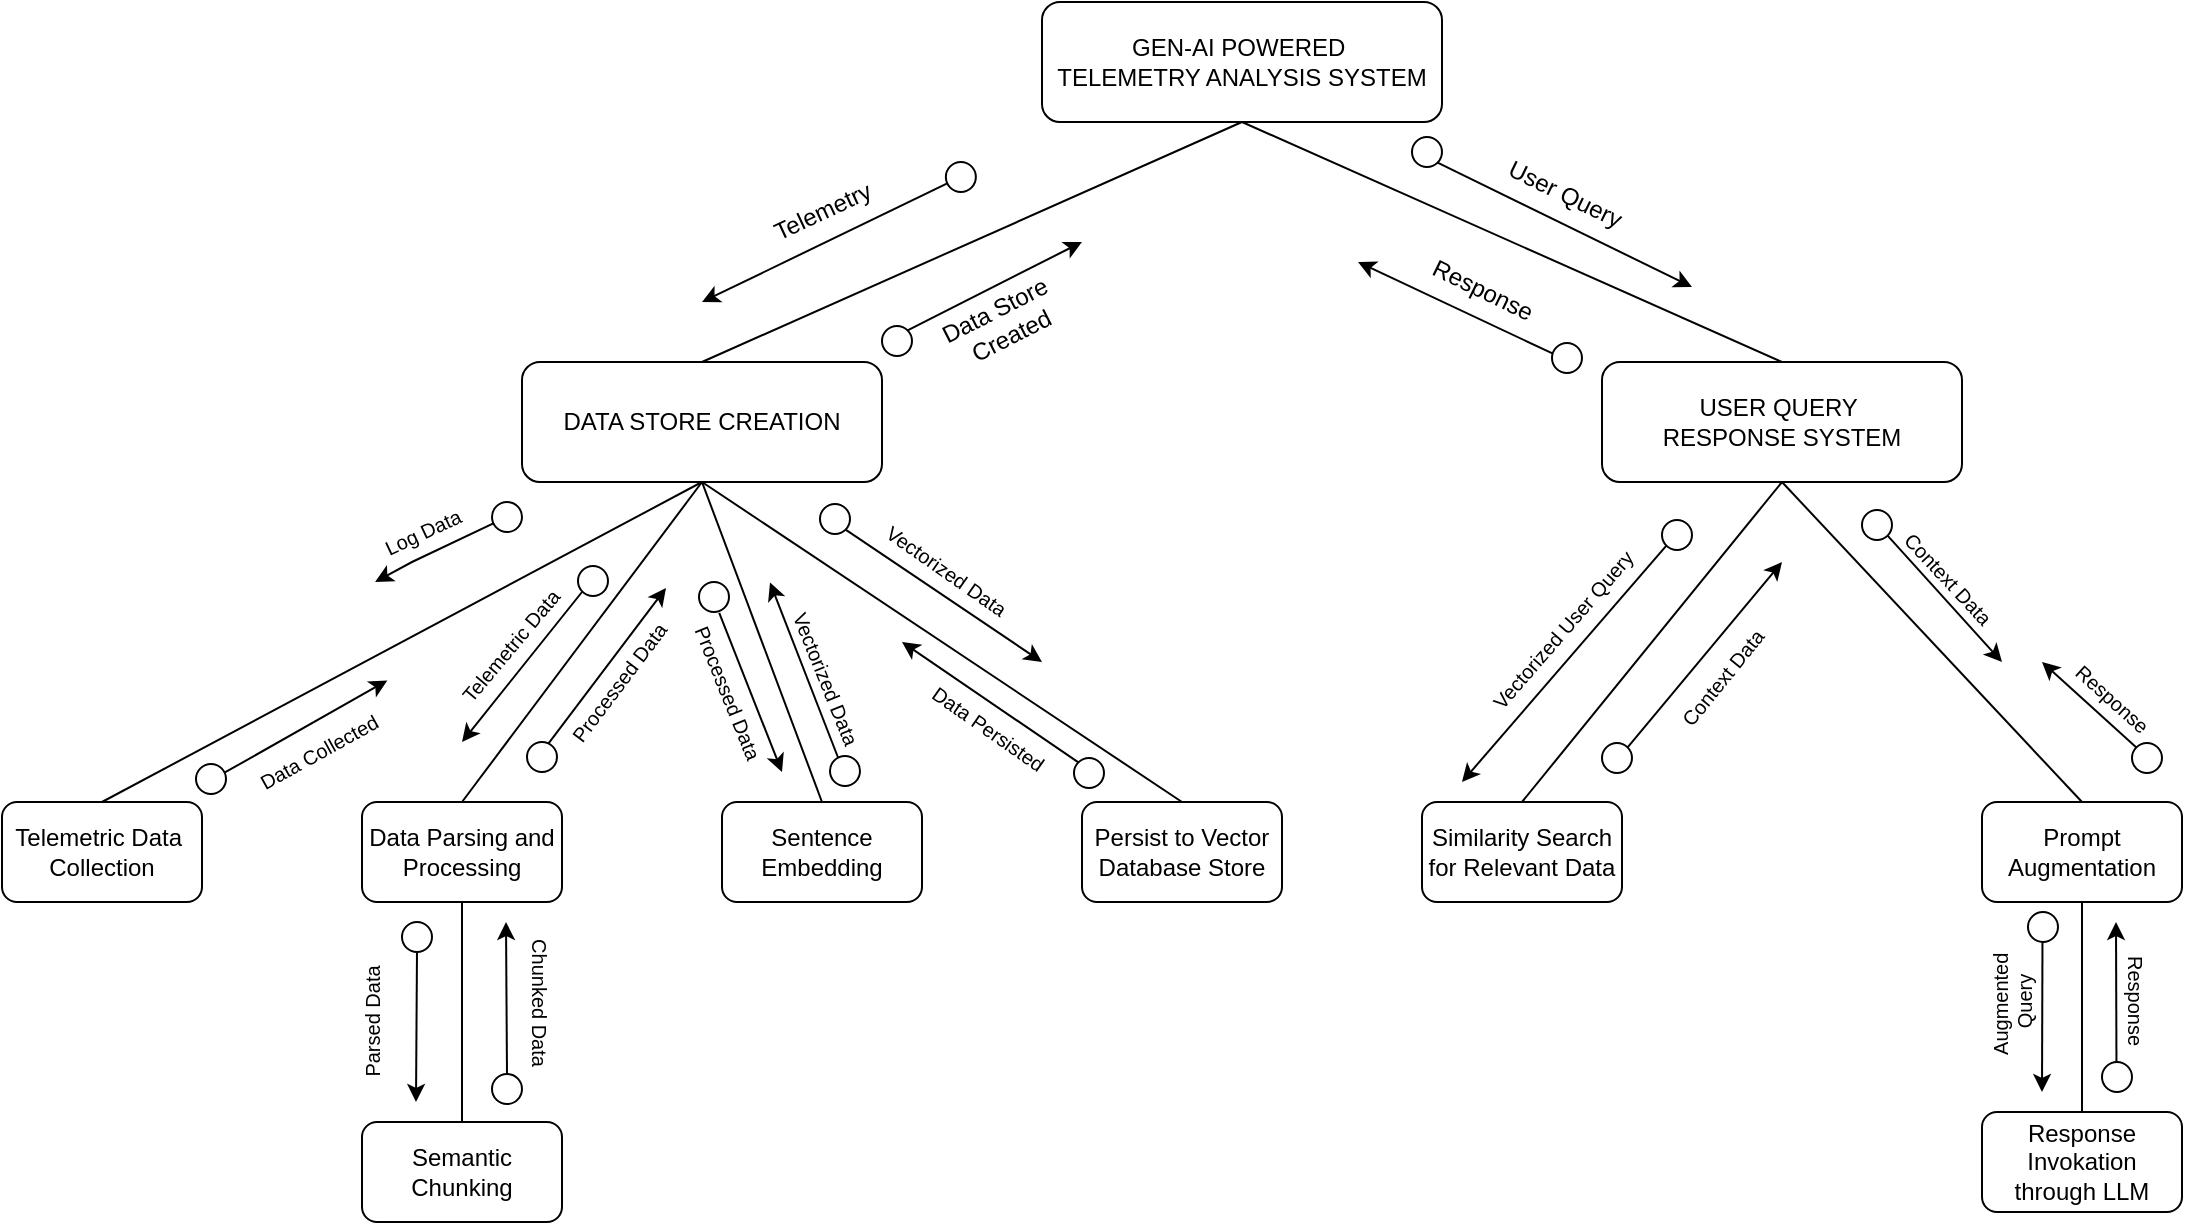 <mxfile version="28.0.6">
  <diagram name="Page-1" id="NikSEuZaoTTKXcrs2ITW">
    <mxGraphModel dx="2745" dy="958" grid="1" gridSize="10" guides="1" tooltips="1" connect="1" arrows="1" fold="1" page="1" pageScale="1" pageWidth="850" pageHeight="1100" math="0" shadow="0">
      <root>
        <mxCell id="0" />
        <mxCell id="1" parent="0" />
        <mxCell id="nAvkXDpZ_VF7ttyVOgmh-27" style="rounded=0;orthogonalLoop=1;jettySize=auto;html=1;exitX=0.5;exitY=1;exitDx=0;exitDy=0;entryX=0.5;entryY=0;entryDx=0;entryDy=0;endArrow=none;endFill=0;" edge="1" parent="1" source="nAvkXDpZ_VF7ttyVOgmh-1" target="nAvkXDpZ_VF7ttyVOgmh-2">
          <mxGeometry relative="1" as="geometry" />
        </mxCell>
        <mxCell id="nAvkXDpZ_VF7ttyVOgmh-28" style="rounded=0;orthogonalLoop=1;jettySize=auto;html=1;exitX=0.5;exitY=1;exitDx=0;exitDy=0;entryX=0.5;entryY=0;entryDx=0;entryDy=0;endArrow=none;endFill=0;" edge="1" parent="1" source="nAvkXDpZ_VF7ttyVOgmh-1" target="nAvkXDpZ_VF7ttyVOgmh-3">
          <mxGeometry relative="1" as="geometry" />
        </mxCell>
        <mxCell id="nAvkXDpZ_VF7ttyVOgmh-1" value="&lt;div&gt;GEN-AI POWERED&amp;nbsp;&lt;/div&gt;&lt;div&gt;&lt;span style=&quot;background-color: transparent; color: light-dark(rgb(0, 0, 0), rgb(255, 255, 255));&quot;&gt;TELEMETRY ANALYSIS&amp;nbsp;&lt;/span&gt;&lt;span style=&quot;background-color: transparent; color: light-dark(rgb(0, 0, 0), rgb(255, 255, 255));&quot;&gt;SYSTEM&lt;/span&gt;&lt;/div&gt;" style="rounded=1;whiteSpace=wrap;html=1;" vertex="1" parent="1">
          <mxGeometry x="320" y="40" width="200" height="60" as="geometry" />
        </mxCell>
        <mxCell id="nAvkXDpZ_VF7ttyVOgmh-18" style="rounded=0;orthogonalLoop=1;jettySize=auto;html=1;exitX=0.5;exitY=1;exitDx=0;exitDy=0;entryX=0.5;entryY=0;entryDx=0;entryDy=0;strokeColor=default;endArrow=none;endFill=0;" edge="1" parent="1" source="nAvkXDpZ_VF7ttyVOgmh-2" target="nAvkXDpZ_VF7ttyVOgmh-4">
          <mxGeometry relative="1" as="geometry" />
        </mxCell>
        <mxCell id="nAvkXDpZ_VF7ttyVOgmh-20" style="rounded=0;orthogonalLoop=1;jettySize=auto;html=1;exitX=0.5;exitY=1;exitDx=0;exitDy=0;entryX=0.5;entryY=0;entryDx=0;entryDy=0;endArrow=none;endFill=0;" edge="1" parent="1" source="nAvkXDpZ_VF7ttyVOgmh-2" target="nAvkXDpZ_VF7ttyVOgmh-5">
          <mxGeometry relative="1" as="geometry" />
        </mxCell>
        <mxCell id="nAvkXDpZ_VF7ttyVOgmh-21" style="rounded=0;orthogonalLoop=1;jettySize=auto;html=1;exitX=0.5;exitY=1;exitDx=0;exitDy=0;entryX=0.5;entryY=0;entryDx=0;entryDy=0;endArrow=none;endFill=0;" edge="1" parent="1" source="nAvkXDpZ_VF7ttyVOgmh-2" target="nAvkXDpZ_VF7ttyVOgmh-7">
          <mxGeometry relative="1" as="geometry" />
        </mxCell>
        <mxCell id="nAvkXDpZ_VF7ttyVOgmh-22" style="rounded=0;orthogonalLoop=1;jettySize=auto;html=1;exitX=0.5;exitY=1;exitDx=0;exitDy=0;entryX=0.5;entryY=0;entryDx=0;entryDy=0;endArrow=none;endFill=0;" edge="1" parent="1" source="nAvkXDpZ_VF7ttyVOgmh-2" target="nAvkXDpZ_VF7ttyVOgmh-8">
          <mxGeometry relative="1" as="geometry" />
        </mxCell>
        <mxCell id="nAvkXDpZ_VF7ttyVOgmh-2" value="DATA STORE CREATION" style="rounded=1;whiteSpace=wrap;html=1;" vertex="1" parent="1">
          <mxGeometry x="60" y="220" width="180" height="60" as="geometry" />
        </mxCell>
        <mxCell id="nAvkXDpZ_VF7ttyVOgmh-23" style="rounded=0;orthogonalLoop=1;jettySize=auto;html=1;exitX=0.5;exitY=1;exitDx=0;exitDy=0;entryX=0.5;entryY=0;entryDx=0;entryDy=0;endArrow=none;endFill=0;" edge="1" parent="1" source="nAvkXDpZ_VF7ttyVOgmh-3" target="nAvkXDpZ_VF7ttyVOgmh-9">
          <mxGeometry relative="1" as="geometry" />
        </mxCell>
        <mxCell id="nAvkXDpZ_VF7ttyVOgmh-24" style="rounded=0;orthogonalLoop=1;jettySize=auto;html=1;exitX=0.5;exitY=1;exitDx=0;exitDy=0;entryX=0.5;entryY=0;entryDx=0;entryDy=0;endArrow=none;endFill=0;" edge="1" parent="1" source="nAvkXDpZ_VF7ttyVOgmh-3" target="nAvkXDpZ_VF7ttyVOgmh-11">
          <mxGeometry relative="1" as="geometry" />
        </mxCell>
        <mxCell id="nAvkXDpZ_VF7ttyVOgmh-3" value="USER QUERY&amp;nbsp;&lt;div&gt;RESPONSE SYSTEM&lt;/div&gt;" style="rounded=1;whiteSpace=wrap;html=1;" vertex="1" parent="1">
          <mxGeometry x="600" y="220" width="180" height="60" as="geometry" />
        </mxCell>
        <mxCell id="nAvkXDpZ_VF7ttyVOgmh-4" value="Telemetric&amp;nbsp;&lt;span style=&quot;background-color: transparent; color: light-dark(rgb(0, 0, 0), rgb(255, 255, 255));&quot;&gt;Data&amp;nbsp;&lt;/span&gt;&lt;div&gt;&lt;div&gt;&lt;span style=&quot;background-color: transparent; color: light-dark(rgb(0, 0, 0), rgb(255, 255, 255));&quot;&gt;Collection&lt;/span&gt;&lt;/div&gt;&lt;/div&gt;" style="rounded=1;whiteSpace=wrap;html=1;" vertex="1" parent="1">
          <mxGeometry x="-200" y="440" width="100" height="50" as="geometry" />
        </mxCell>
        <mxCell id="nAvkXDpZ_VF7ttyVOgmh-26" style="rounded=0;orthogonalLoop=1;jettySize=auto;html=1;exitX=0.5;exitY=1;exitDx=0;exitDy=0;entryX=0.5;entryY=0;entryDx=0;entryDy=0;endArrow=none;endFill=0;" edge="1" parent="1" source="nAvkXDpZ_VF7ttyVOgmh-5" target="nAvkXDpZ_VF7ttyVOgmh-6">
          <mxGeometry relative="1" as="geometry" />
        </mxCell>
        <mxCell id="nAvkXDpZ_VF7ttyVOgmh-5" value="Data Parsing and Processing" style="rounded=1;whiteSpace=wrap;html=1;" vertex="1" parent="1">
          <mxGeometry x="-20" y="440" width="100" height="50" as="geometry" />
        </mxCell>
        <mxCell id="nAvkXDpZ_VF7ttyVOgmh-6" value="Semantic Chunking" style="rounded=1;whiteSpace=wrap;html=1;" vertex="1" parent="1">
          <mxGeometry x="-20" y="600" width="100" height="50" as="geometry" />
        </mxCell>
        <mxCell id="nAvkXDpZ_VF7ttyVOgmh-7" value="Sentence Embedding" style="rounded=1;whiteSpace=wrap;html=1;" vertex="1" parent="1">
          <mxGeometry x="160" y="440" width="100" height="50" as="geometry" />
        </mxCell>
        <mxCell id="nAvkXDpZ_VF7ttyVOgmh-8" value="Persist to&amp;nbsp;&lt;span style=&quot;background-color: transparent; color: light-dark(rgb(0, 0, 0), rgb(255, 255, 255));&quot;&gt;Vector Database Store&lt;/span&gt;" style="rounded=1;whiteSpace=wrap;html=1;" vertex="1" parent="1">
          <mxGeometry x="340" y="440" width="100" height="50" as="geometry" />
        </mxCell>
        <mxCell id="nAvkXDpZ_VF7ttyVOgmh-9" value="Similarity Search for Relevant Data" style="rounded=1;whiteSpace=wrap;html=1;" vertex="1" parent="1">
          <mxGeometry x="510" y="440" width="100" height="50" as="geometry" />
        </mxCell>
        <mxCell id="nAvkXDpZ_VF7ttyVOgmh-101" style="edgeStyle=orthogonalEdgeStyle;rounded=0;orthogonalLoop=1;jettySize=auto;html=1;exitX=0.5;exitY=1;exitDx=0;exitDy=0;entryX=0.5;entryY=0;entryDx=0;entryDy=0;endArrow=none;endFill=0;" edge="1" parent="1" source="nAvkXDpZ_VF7ttyVOgmh-11" target="nAvkXDpZ_VF7ttyVOgmh-99">
          <mxGeometry relative="1" as="geometry" />
        </mxCell>
        <mxCell id="nAvkXDpZ_VF7ttyVOgmh-11" value="Prompt Augmentation" style="rounded=1;whiteSpace=wrap;html=1;" vertex="1" parent="1">
          <mxGeometry x="790" y="440" width="100" height="50" as="geometry" />
        </mxCell>
        <mxCell id="nAvkXDpZ_VF7ttyVOgmh-38" style="rounded=0;orthogonalLoop=1;jettySize=auto;html=1;exitX=0.5;exitY=1;exitDx=0;exitDy=0;" edge="1" parent="1">
          <mxGeometry relative="1" as="geometry">
            <mxPoint x="150" y="190" as="targetPoint" />
            <mxPoint x="273.929" y="130.071" as="sourcePoint" />
          </mxGeometry>
        </mxCell>
        <mxCell id="nAvkXDpZ_VF7ttyVOgmh-33" value="" style="ellipse;whiteSpace=wrap;html=1;aspect=fixed;rotation=45;" vertex="1" parent="1">
          <mxGeometry x="271.93" y="120" width="15" height="15" as="geometry" />
        </mxCell>
        <mxCell id="nAvkXDpZ_VF7ttyVOgmh-39" value="Telemetry" style="text;html=1;align=center;verticalAlign=middle;resizable=0;points=[];autosize=1;strokeColor=none;fillColor=none;rotation=-25;" vertex="1" parent="1">
          <mxGeometry x="170" y="130" width="80" height="30" as="geometry" />
        </mxCell>
        <mxCell id="nAvkXDpZ_VF7ttyVOgmh-40" style="rounded=0;orthogonalLoop=1;jettySize=auto;html=1;exitX=0.5;exitY=1;exitDx=0;exitDy=0;entryX=-0.03;entryY=0.925;entryDx=0;entryDy=0;entryPerimeter=0;" edge="1" parent="1" target="nAvkXDpZ_VF7ttyVOgmh-42">
          <mxGeometry relative="1" as="geometry">
            <mxPoint x="-26.93" y="340" as="targetPoint" />
            <mxPoint x="46.999" y="300.07" as="sourcePoint" />
            <Array as="points">
              <mxPoint x="5" y="320" />
            </Array>
          </mxGeometry>
        </mxCell>
        <mxCell id="nAvkXDpZ_VF7ttyVOgmh-41" value="" style="ellipse;whiteSpace=wrap;html=1;aspect=fixed;rotation=45;" vertex="1" parent="1">
          <mxGeometry x="45.0" y="289.999" width="15" height="15" as="geometry" />
        </mxCell>
        <mxCell id="nAvkXDpZ_VF7ttyVOgmh-42" value="Log Data" style="text;html=1;align=center;verticalAlign=middle;resizable=0;points=[];autosize=1;strokeColor=none;fillColor=none;rotation=-25;fontSize=10;" vertex="1" parent="1">
          <mxGeometry x="-20" y="289.999" width="60" height="30" as="geometry" />
        </mxCell>
        <mxCell id="nAvkXDpZ_VF7ttyVOgmh-63" style="rounded=0;orthogonalLoop=1;jettySize=auto;html=1;exitX=0.5;exitY=0;exitDx=0;exitDy=0;entryX=1.03;entryY=0.018;entryDx=0;entryDy=0;entryPerimeter=0;" edge="1" parent="1" target="nAvkXDpZ_VF7ttyVOgmh-64">
          <mxGeometry relative="1" as="geometry">
            <mxPoint x="2" y="388.5" as="targetPoint" />
            <mxPoint x="-88.997" y="425.497" as="sourcePoint" />
          </mxGeometry>
        </mxCell>
        <mxCell id="nAvkXDpZ_VF7ttyVOgmh-56" value="" style="ellipse;whiteSpace=wrap;html=1;aspect=fixed;rotation=45;fillColor=light-dark(#FFFFFF, #ffffff);fillStyle=solid;" vertex="1" parent="1">
          <mxGeometry x="-103" y="421" width="15" height="15" as="geometry" />
        </mxCell>
        <mxCell id="nAvkXDpZ_VF7ttyVOgmh-64" value="Data Collected" style="text;html=1;align=center;verticalAlign=middle;resizable=0;points=[];autosize=1;strokeColor=none;fillColor=none;rotation=331;fontSize=10;" vertex="1" parent="1">
          <mxGeometry x="-87.0" y="399.996" width="90" height="30" as="geometry" />
        </mxCell>
        <mxCell id="nAvkXDpZ_VF7ttyVOgmh-66" value="" style="ellipse;whiteSpace=wrap;html=1;aspect=fixed;rotation=45;" vertex="1" parent="1">
          <mxGeometry x="87.997" y="321.997" width="15" height="15" as="geometry" />
        </mxCell>
        <mxCell id="nAvkXDpZ_VF7ttyVOgmh-67" style="rounded=0;orthogonalLoop=1;jettySize=auto;html=1;exitX=0.5;exitY=1;exitDx=0;exitDy=0;" edge="1" parent="1">
          <mxGeometry relative="1" as="geometry">
            <mxPoint x="30" y="410" as="targetPoint" />
            <mxPoint x="89.999" y="335" as="sourcePoint" />
          </mxGeometry>
        </mxCell>
        <mxCell id="nAvkXDpZ_VF7ttyVOgmh-68" value="Telemetric Data" style="text;html=1;align=center;verticalAlign=middle;resizable=0;points=[];autosize=1;strokeColor=none;fillColor=none;rotation=-50;fontSize=10;" vertex="1" parent="1">
          <mxGeometry x="9.0" y="346.996" width="90" height="30" as="geometry" />
        </mxCell>
        <mxCell id="nAvkXDpZ_VF7ttyVOgmh-71" style="rounded=0;orthogonalLoop=1;jettySize=auto;html=1;exitX=0.5;exitY=0;exitDx=0;exitDy=0;" edge="1" parent="1">
          <mxGeometry relative="1" as="geometry">
            <mxPoint x="132" y="333" as="targetPoint" />
            <mxPoint x="73.29" y="410.693" as="sourcePoint" />
          </mxGeometry>
        </mxCell>
        <mxCell id="nAvkXDpZ_VF7ttyVOgmh-73" value="" style="ellipse;whiteSpace=wrap;html=1;aspect=fixed;rotation=45;" vertex="1" parent="1">
          <mxGeometry x="-0.003" y="499.997" width="15" height="15" as="geometry" />
        </mxCell>
        <mxCell id="nAvkXDpZ_VF7ttyVOgmh-74" style="rounded=0;orthogonalLoop=1;jettySize=auto;html=1;exitX=1;exitY=1;exitDx=0;exitDy=0;" edge="1" parent="1">
          <mxGeometry relative="1" as="geometry">
            <mxPoint x="7" y="590" as="targetPoint" />
            <mxPoint x="7.497" y="514.997" as="sourcePoint" />
          </mxGeometry>
        </mxCell>
        <mxCell id="nAvkXDpZ_VF7ttyVOgmh-75" value="Parsed Data" style="text;html=1;align=center;verticalAlign=middle;resizable=0;points=[];autosize=1;strokeColor=none;fillColor=none;rotation=-90;fontSize=10;" vertex="1" parent="1">
          <mxGeometry x="-54.995" y="534.996" width="80" height="30" as="geometry" />
        </mxCell>
        <mxCell id="nAvkXDpZ_VF7ttyVOgmh-76" value="" style="ellipse;whiteSpace=wrap;html=1;aspect=fixed;rotation=45;" vertex="1" parent="1">
          <mxGeometry x="44.997" y="575.997" width="15" height="15" as="geometry" />
        </mxCell>
        <mxCell id="nAvkXDpZ_VF7ttyVOgmh-77" style="rounded=0;orthogonalLoop=1;jettySize=auto;html=1;exitX=0;exitY=0;exitDx=0;exitDy=0;" edge="1" parent="1" source="nAvkXDpZ_VF7ttyVOgmh-76">
          <mxGeometry relative="1" as="geometry">
            <mxPoint x="52" y="500" as="targetPoint" />
            <mxPoint x="60" y="565" as="sourcePoint" />
          </mxGeometry>
        </mxCell>
        <mxCell id="nAvkXDpZ_VF7ttyVOgmh-79" value="Chunked Data" style="text;html=1;align=center;verticalAlign=middle;resizable=0;points=[];autosize=1;strokeColor=none;fillColor=none;rotation=90;fontSize=10;" vertex="1" parent="1">
          <mxGeometry x="24" y="525" width="90" height="30" as="geometry" />
        </mxCell>
        <mxCell id="nAvkXDpZ_VF7ttyVOgmh-80" value="Processed Data" style="text;html=1;align=center;verticalAlign=middle;resizable=0;points=[];autosize=1;strokeColor=none;fillColor=none;rotation=307;fontSize=10;flipH=1;flipV=1;" vertex="1" parent="1">
          <mxGeometry x="63.494" y="364.994" width="90" height="30" as="geometry" />
        </mxCell>
        <mxCell id="nAvkXDpZ_VF7ttyVOgmh-81" value="" style="ellipse;whiteSpace=wrap;html=1;aspect=fixed;rotation=45;" vertex="1" parent="1">
          <mxGeometry x="148.497" y="329.997" width="15" height="15" as="geometry" />
        </mxCell>
        <mxCell id="nAvkXDpZ_VF7ttyVOgmh-82" style="rounded=0;orthogonalLoop=1;jettySize=auto;html=1;exitX=1;exitY=0.753;exitDx=0;exitDy=0;exitPerimeter=0;" edge="1" parent="1" source="nAvkXDpZ_VF7ttyVOgmh-81">
          <mxGeometry relative="1" as="geometry">
            <mxPoint x="190" y="425" as="targetPoint" />
            <mxPoint x="163.5" y="345.0" as="sourcePoint" />
          </mxGeometry>
        </mxCell>
        <mxCell id="nAvkXDpZ_VF7ttyVOgmh-83" value="Processed Data" style="text;html=1;align=center;verticalAlign=middle;resizable=0;points=[];autosize=1;strokeColor=none;fillColor=none;rotation=68;fontSize=10;flipH=1;flipV=1;" vertex="1" parent="1">
          <mxGeometry x="118.001" y="369.996" width="90" height="30" as="geometry" />
        </mxCell>
        <mxCell id="nAvkXDpZ_VF7ttyVOgmh-87" style="rounded=0;orthogonalLoop=1;jettySize=auto;html=1;exitX=-0.048;exitY=0.271;exitDx=0;exitDy=0;exitPerimeter=0;" edge="1" parent="1">
          <mxGeometry relative="1" as="geometry">
            <mxPoint x="184" y="330.24" as="targetPoint" />
            <mxPoint x="218.113" y="417.995" as="sourcePoint" />
          </mxGeometry>
        </mxCell>
        <mxCell id="nAvkXDpZ_VF7ttyVOgmh-88" value="Vectorized Data" style="text;html=1;align=center;verticalAlign=middle;resizable=0;points=[];autosize=1;strokeColor=none;fillColor=none;rotation=68;fontSize=10;flipH=1;flipV=1;" vertex="1" parent="1">
          <mxGeometry x="167.001" y="362.99" width="90" height="30" as="geometry" />
        </mxCell>
        <mxCell id="nAvkXDpZ_VF7ttyVOgmh-89" value="" style="ellipse;whiteSpace=wrap;html=1;aspect=fixed;rotation=45;" vertex="1" parent="1">
          <mxGeometry x="208.997" y="290.997" width="15" height="15" as="geometry" />
        </mxCell>
        <mxCell id="nAvkXDpZ_VF7ttyVOgmh-90" style="rounded=0;orthogonalLoop=1;jettySize=auto;html=1;exitX=1;exitY=0.5;exitDx=0;exitDy=0;" edge="1" parent="1" source="nAvkXDpZ_VF7ttyVOgmh-89">
          <mxGeometry relative="1" as="geometry">
            <mxPoint x="320" y="370" as="targetPoint" />
            <mxPoint x="224.997" y="304" as="sourcePoint" />
          </mxGeometry>
        </mxCell>
        <mxCell id="nAvkXDpZ_VF7ttyVOgmh-91" value="Vectorized Data" style="text;html=1;align=center;verticalAlign=middle;resizable=0;points=[];autosize=1;strokeColor=none;fillColor=none;rotation=35;fontSize=10;flipH=1;flipV=1;" vertex="1" parent="1">
          <mxGeometry x="226.995" y="308.992" width="90" height="30" as="geometry" />
        </mxCell>
        <mxCell id="nAvkXDpZ_VF7ttyVOgmh-92" value="" style="ellipse;whiteSpace=wrap;html=1;aspect=fixed;rotation=45;" vertex="1" parent="1">
          <mxGeometry x="213.997" y="416.997" width="15" height="15" as="geometry" />
        </mxCell>
        <mxCell id="nAvkXDpZ_VF7ttyVOgmh-95" value="" style="ellipse;whiteSpace=wrap;html=1;aspect=fixed;rotation=45;fillColor=light-dark(#FFFFFF, #ffffff);fillStyle=solid;" vertex="1" parent="1">
          <mxGeometry x="335.997" y="417.997" width="15" height="15" as="geometry" />
        </mxCell>
        <mxCell id="nAvkXDpZ_VF7ttyVOgmh-96" value="" style="ellipse;whiteSpace=wrap;html=1;aspect=fixed;rotation=45;" vertex="1" parent="1">
          <mxGeometry x="62.497" y="409.997" width="15" height="15" as="geometry" />
        </mxCell>
        <mxCell id="nAvkXDpZ_VF7ttyVOgmh-97" style="rounded=0;orthogonalLoop=1;jettySize=auto;html=1;exitX=0;exitY=0.5;exitDx=0;exitDy=0;" edge="1" parent="1" source="nAvkXDpZ_VF7ttyVOgmh-95">
          <mxGeometry relative="1" as="geometry">
            <mxPoint x="250" y="360" as="targetPoint" />
            <mxPoint x="320" y="427" as="sourcePoint" />
          </mxGeometry>
        </mxCell>
        <mxCell id="nAvkXDpZ_VF7ttyVOgmh-98" value="Data Persisted" style="text;html=1;align=center;verticalAlign=middle;resizable=0;points=[];autosize=1;strokeColor=none;fillColor=none;rotation=35;fontSize=10;flipH=1;flipV=1;" vertex="1" parent="1">
          <mxGeometry x="247.995" y="387.998" width="90" height="30" as="geometry" />
        </mxCell>
        <mxCell id="nAvkXDpZ_VF7ttyVOgmh-99" value="Response Invokation through LLM" style="rounded=1;whiteSpace=wrap;html=1;" vertex="1" parent="1">
          <mxGeometry x="790" y="595" width="100" height="50" as="geometry" />
        </mxCell>
        <mxCell id="nAvkXDpZ_VF7ttyVOgmh-102" value="" style="ellipse;whiteSpace=wrap;html=1;aspect=fixed;rotation=45;" vertex="1" parent="1">
          <mxGeometry x="504.997" y="107.497" width="15" height="15" as="geometry" />
        </mxCell>
        <mxCell id="nAvkXDpZ_VF7ttyVOgmh-103" style="rounded=0;orthogonalLoop=1;jettySize=auto;html=1;exitX=1;exitY=0.5;exitDx=0;exitDy=0;" edge="1" parent="1" source="nAvkXDpZ_VF7ttyVOgmh-102">
          <mxGeometry relative="1" as="geometry">
            <mxPoint x="645" y="182.5" as="targetPoint" />
            <mxPoint x="615" y="127.5" as="sourcePoint" />
          </mxGeometry>
        </mxCell>
        <mxCell id="nAvkXDpZ_VF7ttyVOgmh-104" value="User Query" style="text;html=1;align=center;verticalAlign=middle;resizable=0;points=[];autosize=1;strokeColor=none;fillColor=none;rotation=26;" vertex="1" parent="1">
          <mxGeometry x="541.002" y="121.499" width="80" height="30" as="geometry" />
        </mxCell>
        <mxCell id="nAvkXDpZ_VF7ttyVOgmh-105" value="" style="ellipse;whiteSpace=wrap;html=1;aspect=fixed;rotation=45;" vertex="1" parent="1">
          <mxGeometry x="629.997" y="298.997" width="15" height="15" as="geometry" />
        </mxCell>
        <mxCell id="nAvkXDpZ_VF7ttyVOgmh-106" style="rounded=0;orthogonalLoop=1;jettySize=auto;html=1;exitX=0.5;exitY=1;exitDx=0;exitDy=0;" edge="1" parent="1" source="nAvkXDpZ_VF7ttyVOgmh-105">
          <mxGeometry relative="1" as="geometry">
            <mxPoint x="530" y="430" as="targetPoint" />
            <mxPoint x="730" y="320" as="sourcePoint" />
          </mxGeometry>
        </mxCell>
        <mxCell id="nAvkXDpZ_VF7ttyVOgmh-107" value="Vectorized User Query" style="text;html=1;align=center;verticalAlign=middle;resizable=0;points=[];autosize=1;strokeColor=none;fillColor=none;rotation=311;fontSize=10;" vertex="1" parent="1">
          <mxGeometry x="520.002" y="338.989" width="120" height="30" as="geometry" />
        </mxCell>
        <mxCell id="nAvkXDpZ_VF7ttyVOgmh-112" style="rounded=0;orthogonalLoop=1;jettySize=auto;html=1;exitX=0.5;exitY=0;exitDx=0;exitDy=0;" edge="1" parent="1" source="nAvkXDpZ_VF7ttyVOgmh-111">
          <mxGeometry relative="1" as="geometry">
            <mxPoint x="690" y="320" as="targetPoint" />
          </mxGeometry>
        </mxCell>
        <mxCell id="nAvkXDpZ_VF7ttyVOgmh-111" value="" style="ellipse;whiteSpace=wrap;html=1;aspect=fixed;rotation=45;" vertex="1" parent="1">
          <mxGeometry x="599.997" y="410.497" width="15" height="15" as="geometry" />
        </mxCell>
        <mxCell id="nAvkXDpZ_VF7ttyVOgmh-113" value="Context Data" style="text;html=1;align=center;verticalAlign=middle;resizable=0;points=[];autosize=1;strokeColor=none;fillColor=none;rotation=309;fontSize=10;" vertex="1" parent="1">
          <mxGeometry x="620.004" y="362.993" width="80" height="30" as="geometry" />
        </mxCell>
        <mxCell id="nAvkXDpZ_VF7ttyVOgmh-114" value="" style="ellipse;whiteSpace=wrap;html=1;aspect=fixed;rotation=45;" vertex="1" parent="1">
          <mxGeometry x="729.997" y="293.997" width="15" height="15" as="geometry" />
        </mxCell>
        <mxCell id="nAvkXDpZ_VF7ttyVOgmh-115" style="rounded=0;orthogonalLoop=1;jettySize=auto;html=1;exitX=1;exitY=0.5;exitDx=0;exitDy=0;" edge="1" parent="1" source="nAvkXDpZ_VF7ttyVOgmh-114">
          <mxGeometry relative="1" as="geometry">
            <mxPoint x="800" y="370" as="targetPoint" />
            <mxPoint x="790" y="433" as="sourcePoint" />
          </mxGeometry>
        </mxCell>
        <mxCell id="nAvkXDpZ_VF7ttyVOgmh-116" value="Context Data" style="text;html=1;align=center;verticalAlign=middle;resizable=0;points=[];autosize=1;strokeColor=none;fillColor=none;rotation=47;fontSize=10;" vertex="1" parent="1">
          <mxGeometry x="733.0" y="312.996" width="80" height="30" as="geometry" />
        </mxCell>
        <mxCell id="nAvkXDpZ_VF7ttyVOgmh-117" value="" style="ellipse;whiteSpace=wrap;html=1;aspect=fixed;rotation=45;" vertex="1" parent="1">
          <mxGeometry x="812.997" y="494.995" width="15" height="15" as="geometry" />
        </mxCell>
        <mxCell id="nAvkXDpZ_VF7ttyVOgmh-118" style="rounded=0;orthogonalLoop=1;jettySize=auto;html=1;exitX=1;exitY=1;exitDx=0;exitDy=0;" edge="1" parent="1" source="nAvkXDpZ_VF7ttyVOgmh-117">
          <mxGeometry relative="1" as="geometry">
            <mxPoint x="820" y="585" as="targetPoint" />
            <mxPoint x="748.11" y="789.488" as="sourcePoint" />
          </mxGeometry>
        </mxCell>
        <mxCell id="nAvkXDpZ_VF7ttyVOgmh-119" value="Augmented&amp;nbsp;&lt;div&gt;Query&lt;/div&gt;" style="text;html=1;align=center;verticalAlign=middle;resizable=0;points=[];autosize=1;strokeColor=none;fillColor=none;rotation=-90;fontSize=10;" vertex="1" parent="1">
          <mxGeometry x="765.0" y="520.004" width="80" height="40" as="geometry" />
        </mxCell>
        <mxCell id="nAvkXDpZ_VF7ttyVOgmh-120" value="" style="ellipse;whiteSpace=wrap;html=1;aspect=fixed;rotation=45;" vertex="1" parent="1">
          <mxGeometry x="849.997" y="569.995" width="15" height="15" as="geometry" />
        </mxCell>
        <mxCell id="nAvkXDpZ_VF7ttyVOgmh-121" style="rounded=0;orthogonalLoop=1;jettySize=auto;html=1;exitX=1;exitY=0.5;exitDx=0;exitDy=0;" edge="1" parent="1">
          <mxGeometry relative="1" as="geometry">
            <mxPoint x="857" y="500" as="targetPoint" />
            <mxPoint x="857.23" y="569.998" as="sourcePoint" />
          </mxGeometry>
        </mxCell>
        <mxCell id="nAvkXDpZ_VF7ttyVOgmh-123" value="Response" style="text;html=1;align=center;verticalAlign=middle;resizable=0;points=[];autosize=1;strokeColor=none;fillColor=none;rotation=90;fontSize=10;" vertex="1" parent="1">
          <mxGeometry x="832.0" y="524.004" width="70" height="30" as="geometry" />
        </mxCell>
        <mxCell id="nAvkXDpZ_VF7ttyVOgmh-126" style="rounded=0;orthogonalLoop=1;jettySize=auto;html=1;exitX=0;exitY=0.5;exitDx=0;exitDy=0;" edge="1" parent="1" source="nAvkXDpZ_VF7ttyVOgmh-124">
          <mxGeometry relative="1" as="geometry">
            <mxPoint x="820" y="370" as="targetPoint" />
          </mxGeometry>
        </mxCell>
        <mxCell id="nAvkXDpZ_VF7ttyVOgmh-124" value="" style="ellipse;whiteSpace=wrap;html=1;aspect=fixed;rotation=45;" vertex="1" parent="1">
          <mxGeometry x="864.997" y="410.497" width="15" height="15" as="geometry" />
        </mxCell>
        <mxCell id="nAvkXDpZ_VF7ttyVOgmh-125" value="Response" style="text;html=1;align=center;verticalAlign=middle;resizable=0;points=[];autosize=1;strokeColor=none;fillColor=none;rotation=42;fontSize=10;" vertex="1" parent="1">
          <mxGeometry x="820" y="373" width="70" height="30" as="geometry" />
        </mxCell>
        <mxCell id="nAvkXDpZ_VF7ttyVOgmh-128" style="rounded=0;orthogonalLoop=1;jettySize=auto;html=1;exitX=0;exitY=0.5;exitDx=0;exitDy=0;" edge="1" parent="1">
          <mxGeometry relative="1" as="geometry">
            <mxPoint x="478" y="170" as="targetPoint" />
            <mxPoint x="575.191" y="215.694" as="sourcePoint" />
          </mxGeometry>
        </mxCell>
        <mxCell id="nAvkXDpZ_VF7ttyVOgmh-129" value="" style="ellipse;whiteSpace=wrap;html=1;aspect=fixed;rotation=45;" vertex="1" parent="1">
          <mxGeometry x="574.994" y="210.497" width="15" height="15" as="geometry" />
        </mxCell>
        <mxCell id="nAvkXDpZ_VF7ttyVOgmh-130" value="Response" style="text;html=1;align=center;verticalAlign=middle;resizable=0;points=[];autosize=1;strokeColor=none;fillColor=none;rotation=26;fontSize=12;" vertex="1" parent="1">
          <mxGeometry x="499.997" y="169.0" width="80" height="30" as="geometry" />
        </mxCell>
        <mxCell id="nAvkXDpZ_VF7ttyVOgmh-131" value="" style="ellipse;whiteSpace=wrap;html=1;aspect=fixed;rotation=45;fillColor=light-dark(#FFFFFF, #ffffff);fillStyle=solid;" vertex="1" parent="1">
          <mxGeometry x="239.997" y="201.997" width="15" height="15" as="geometry" />
        </mxCell>
        <mxCell id="nAvkXDpZ_VF7ttyVOgmh-133" style="rounded=0;orthogonalLoop=1;jettySize=auto;html=1;exitX=0.5;exitY=0;exitDx=0;exitDy=0;" edge="1" parent="1" source="nAvkXDpZ_VF7ttyVOgmh-131">
          <mxGeometry relative="1" as="geometry">
            <mxPoint x="340" y="160" as="targetPoint" />
            <mxPoint x="347.191" y="245.694" as="sourcePoint" />
          </mxGeometry>
        </mxCell>
        <mxCell id="nAvkXDpZ_VF7ttyVOgmh-134" value="Data Store&amp;nbsp;&lt;div&gt;Created&lt;/div&gt;" style="text;html=1;align=center;verticalAlign=middle;resizable=0;points=[];autosize=1;strokeColor=none;fillColor=none;rotation=333;" vertex="1" parent="1">
          <mxGeometry x="261.002" y="180.499" width="80" height="40" as="geometry" />
        </mxCell>
      </root>
    </mxGraphModel>
  </diagram>
</mxfile>
